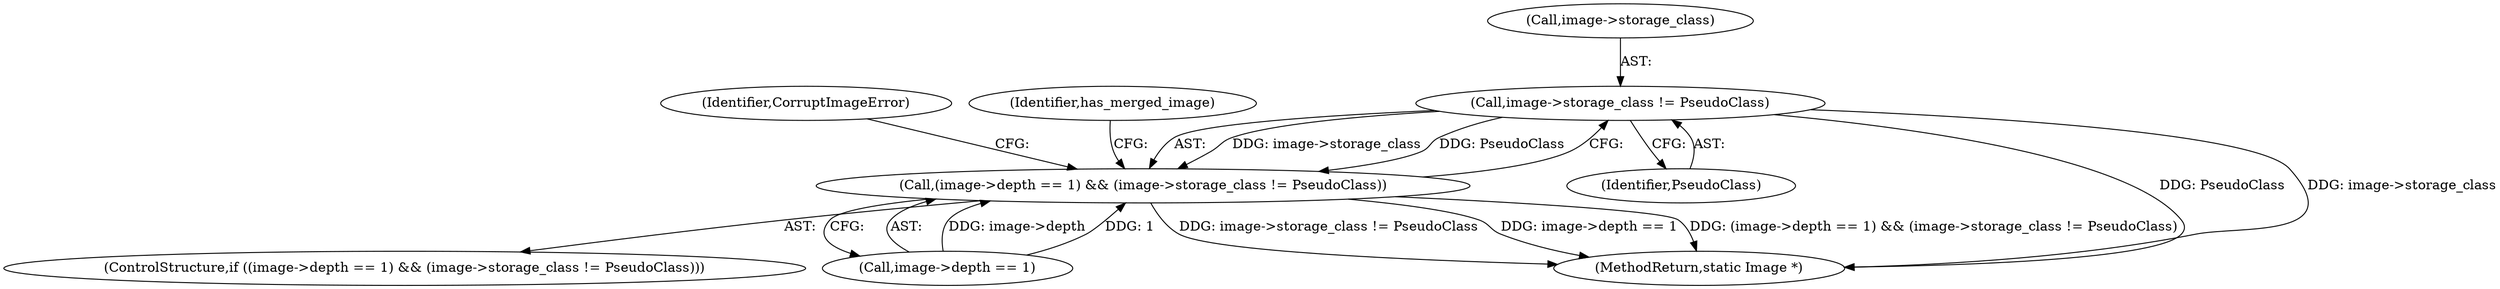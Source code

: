 digraph "0_ImageMagick_4b1b9c0522628887195bad3a6723f7000b0c9a58@pointer" {
"1000710" [label="(Call,image->storage_class != PseudoClass)"];
"1000704" [label="(Call,(image->depth == 1) && (image->storage_class != PseudoClass))"];
"1000711" [label="(Call,image->storage_class)"];
"1000703" [label="(ControlStructure,if ((image->depth == 1) && (image->storage_class != PseudoClass)))"];
"1000714" [label="(Identifier,PseudoClass)"];
"1000704" [label="(Call,(image->depth == 1) && (image->storage_class != PseudoClass))"];
"1000705" [label="(Call,image->depth == 1)"];
"1001057" [label="(MethodReturn,static Image *)"];
"1000710" [label="(Call,image->storage_class != PseudoClass)"];
"1000716" [label="(Identifier,CorruptImageError)"];
"1000719" [label="(Identifier,has_merged_image)"];
"1000710" -> "1000704"  [label="AST: "];
"1000710" -> "1000714"  [label="CFG: "];
"1000711" -> "1000710"  [label="AST: "];
"1000714" -> "1000710"  [label="AST: "];
"1000704" -> "1000710"  [label="CFG: "];
"1000710" -> "1001057"  [label="DDG: PseudoClass"];
"1000710" -> "1001057"  [label="DDG: image->storage_class"];
"1000710" -> "1000704"  [label="DDG: image->storage_class"];
"1000710" -> "1000704"  [label="DDG: PseudoClass"];
"1000704" -> "1000703"  [label="AST: "];
"1000704" -> "1000705"  [label="CFG: "];
"1000705" -> "1000704"  [label="AST: "];
"1000716" -> "1000704"  [label="CFG: "];
"1000719" -> "1000704"  [label="CFG: "];
"1000704" -> "1001057"  [label="DDG: image->storage_class != PseudoClass"];
"1000704" -> "1001057"  [label="DDG: image->depth == 1"];
"1000704" -> "1001057"  [label="DDG: (image->depth == 1) && (image->storage_class != PseudoClass)"];
"1000705" -> "1000704"  [label="DDG: image->depth"];
"1000705" -> "1000704"  [label="DDG: 1"];
}
